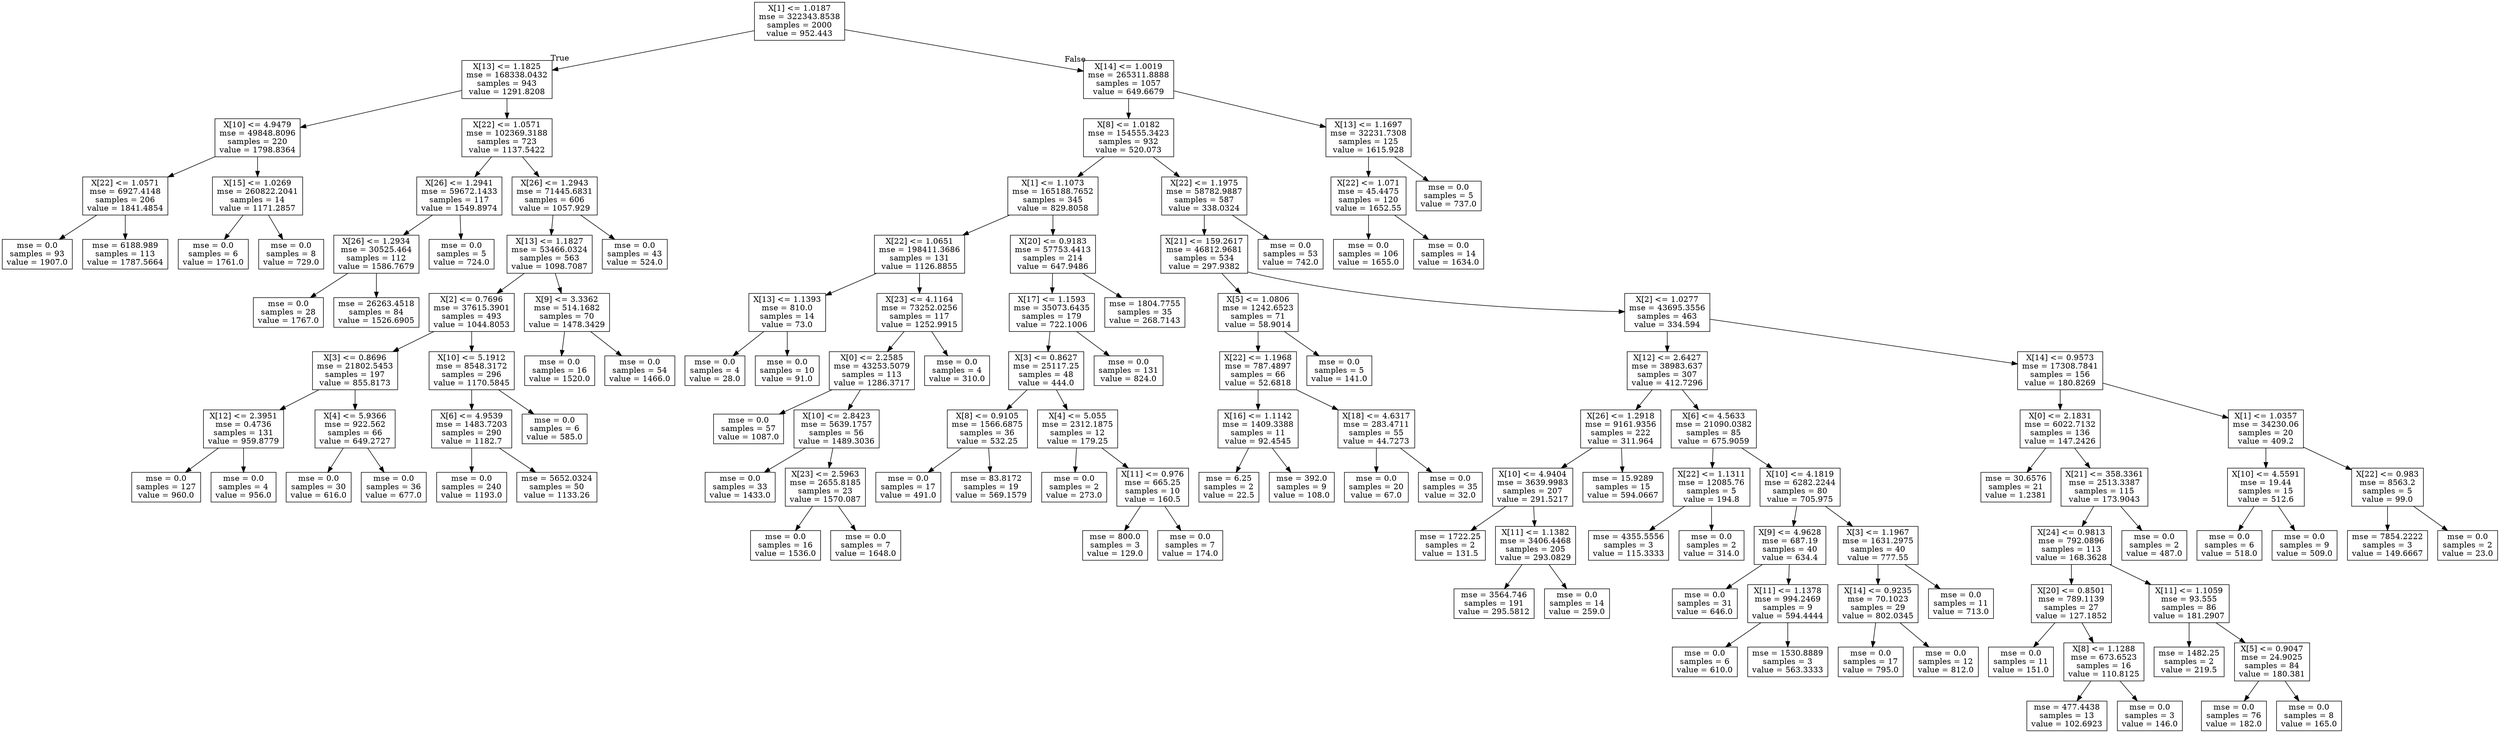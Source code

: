 digraph Tree {
node [shape=box] ;
0 [label="X[1] <= 1.0187\nmse = 322343.8538\nsamples = 2000\nvalue = 952.443"] ;
1 [label="X[13] <= 1.1825\nmse = 168338.0432\nsamples = 943\nvalue = 1291.8208"] ;
0 -> 1 [labeldistance=2.5, labelangle=45, headlabel="True"] ;
2 [label="X[10] <= 4.9479\nmse = 49848.8096\nsamples = 220\nvalue = 1798.8364"] ;
1 -> 2 ;
3 [label="X[22] <= 1.0571\nmse = 6927.4148\nsamples = 206\nvalue = 1841.4854"] ;
2 -> 3 ;
4 [label="mse = 0.0\nsamples = 93\nvalue = 1907.0"] ;
3 -> 4 ;
5 [label="mse = 6188.989\nsamples = 113\nvalue = 1787.5664"] ;
3 -> 5 ;
6 [label="X[15] <= 1.0269\nmse = 260822.2041\nsamples = 14\nvalue = 1171.2857"] ;
2 -> 6 ;
7 [label="mse = 0.0\nsamples = 6\nvalue = 1761.0"] ;
6 -> 7 ;
8 [label="mse = 0.0\nsamples = 8\nvalue = 729.0"] ;
6 -> 8 ;
9 [label="X[22] <= 1.0571\nmse = 102369.3188\nsamples = 723\nvalue = 1137.5422"] ;
1 -> 9 ;
10 [label="X[26] <= 1.2941\nmse = 59672.1433\nsamples = 117\nvalue = 1549.8974"] ;
9 -> 10 ;
11 [label="X[26] <= 1.2934\nmse = 30525.464\nsamples = 112\nvalue = 1586.7679"] ;
10 -> 11 ;
12 [label="mse = 0.0\nsamples = 28\nvalue = 1767.0"] ;
11 -> 12 ;
13 [label="mse = 26263.4518\nsamples = 84\nvalue = 1526.6905"] ;
11 -> 13 ;
14 [label="mse = 0.0\nsamples = 5\nvalue = 724.0"] ;
10 -> 14 ;
15 [label="X[26] <= 1.2943\nmse = 71445.6831\nsamples = 606\nvalue = 1057.929"] ;
9 -> 15 ;
16 [label="X[13] <= 1.1827\nmse = 53466.0324\nsamples = 563\nvalue = 1098.7087"] ;
15 -> 16 ;
17 [label="X[2] <= 0.7696\nmse = 37615.3901\nsamples = 493\nvalue = 1044.8053"] ;
16 -> 17 ;
18 [label="X[3] <= 0.8696\nmse = 21802.5453\nsamples = 197\nvalue = 855.8173"] ;
17 -> 18 ;
19 [label="X[12] <= 2.3951\nmse = 0.4736\nsamples = 131\nvalue = 959.8779"] ;
18 -> 19 ;
20 [label="mse = 0.0\nsamples = 127\nvalue = 960.0"] ;
19 -> 20 ;
21 [label="mse = 0.0\nsamples = 4\nvalue = 956.0"] ;
19 -> 21 ;
22 [label="X[4] <= 5.9366\nmse = 922.562\nsamples = 66\nvalue = 649.2727"] ;
18 -> 22 ;
23 [label="mse = 0.0\nsamples = 30\nvalue = 616.0"] ;
22 -> 23 ;
24 [label="mse = 0.0\nsamples = 36\nvalue = 677.0"] ;
22 -> 24 ;
25 [label="X[10] <= 5.1912\nmse = 8548.3172\nsamples = 296\nvalue = 1170.5845"] ;
17 -> 25 ;
26 [label="X[6] <= 4.9539\nmse = 1483.7203\nsamples = 290\nvalue = 1182.7"] ;
25 -> 26 ;
27 [label="mse = 0.0\nsamples = 240\nvalue = 1193.0"] ;
26 -> 27 ;
28 [label="mse = 5652.0324\nsamples = 50\nvalue = 1133.26"] ;
26 -> 28 ;
29 [label="mse = 0.0\nsamples = 6\nvalue = 585.0"] ;
25 -> 29 ;
30 [label="X[9] <= 3.3362\nmse = 514.1682\nsamples = 70\nvalue = 1478.3429"] ;
16 -> 30 ;
31 [label="mse = 0.0\nsamples = 16\nvalue = 1520.0"] ;
30 -> 31 ;
32 [label="mse = 0.0\nsamples = 54\nvalue = 1466.0"] ;
30 -> 32 ;
33 [label="mse = 0.0\nsamples = 43\nvalue = 524.0"] ;
15 -> 33 ;
34 [label="X[14] <= 1.0019\nmse = 265311.8888\nsamples = 1057\nvalue = 649.6679"] ;
0 -> 34 [labeldistance=2.5, labelangle=-45, headlabel="False"] ;
35 [label="X[8] <= 1.0182\nmse = 154555.3423\nsamples = 932\nvalue = 520.073"] ;
34 -> 35 ;
36 [label="X[1] <= 1.1073\nmse = 165188.7652\nsamples = 345\nvalue = 829.8058"] ;
35 -> 36 ;
37 [label="X[22] <= 1.0651\nmse = 198411.3686\nsamples = 131\nvalue = 1126.8855"] ;
36 -> 37 ;
38 [label="X[13] <= 1.1393\nmse = 810.0\nsamples = 14\nvalue = 73.0"] ;
37 -> 38 ;
39 [label="mse = 0.0\nsamples = 4\nvalue = 28.0"] ;
38 -> 39 ;
40 [label="mse = 0.0\nsamples = 10\nvalue = 91.0"] ;
38 -> 40 ;
41 [label="X[23] <= 4.1164\nmse = 73252.0256\nsamples = 117\nvalue = 1252.9915"] ;
37 -> 41 ;
42 [label="X[0] <= 2.2585\nmse = 43253.5079\nsamples = 113\nvalue = 1286.3717"] ;
41 -> 42 ;
43 [label="mse = 0.0\nsamples = 57\nvalue = 1087.0"] ;
42 -> 43 ;
44 [label="X[10] <= 2.8423\nmse = 5639.1757\nsamples = 56\nvalue = 1489.3036"] ;
42 -> 44 ;
45 [label="mse = 0.0\nsamples = 33\nvalue = 1433.0"] ;
44 -> 45 ;
46 [label="X[23] <= 2.5963\nmse = 2655.8185\nsamples = 23\nvalue = 1570.087"] ;
44 -> 46 ;
47 [label="mse = 0.0\nsamples = 16\nvalue = 1536.0"] ;
46 -> 47 ;
48 [label="mse = 0.0\nsamples = 7\nvalue = 1648.0"] ;
46 -> 48 ;
49 [label="mse = 0.0\nsamples = 4\nvalue = 310.0"] ;
41 -> 49 ;
50 [label="X[20] <= 0.9183\nmse = 57753.4413\nsamples = 214\nvalue = 647.9486"] ;
36 -> 50 ;
51 [label="X[17] <= 1.1593\nmse = 35073.6435\nsamples = 179\nvalue = 722.1006"] ;
50 -> 51 ;
52 [label="X[3] <= 0.8627\nmse = 25117.25\nsamples = 48\nvalue = 444.0"] ;
51 -> 52 ;
53 [label="X[8] <= 0.9105\nmse = 1566.6875\nsamples = 36\nvalue = 532.25"] ;
52 -> 53 ;
54 [label="mse = 0.0\nsamples = 17\nvalue = 491.0"] ;
53 -> 54 ;
55 [label="mse = 83.8172\nsamples = 19\nvalue = 569.1579"] ;
53 -> 55 ;
56 [label="X[4] <= 5.055\nmse = 2312.1875\nsamples = 12\nvalue = 179.25"] ;
52 -> 56 ;
57 [label="mse = 0.0\nsamples = 2\nvalue = 273.0"] ;
56 -> 57 ;
58 [label="X[11] <= 0.976\nmse = 665.25\nsamples = 10\nvalue = 160.5"] ;
56 -> 58 ;
59 [label="mse = 800.0\nsamples = 3\nvalue = 129.0"] ;
58 -> 59 ;
60 [label="mse = 0.0\nsamples = 7\nvalue = 174.0"] ;
58 -> 60 ;
61 [label="mse = 0.0\nsamples = 131\nvalue = 824.0"] ;
51 -> 61 ;
62 [label="mse = 1804.7755\nsamples = 35\nvalue = 268.7143"] ;
50 -> 62 ;
63 [label="X[22] <= 1.1975\nmse = 58782.9887\nsamples = 587\nvalue = 338.0324"] ;
35 -> 63 ;
64 [label="X[21] <= 159.2617\nmse = 46812.9681\nsamples = 534\nvalue = 297.9382"] ;
63 -> 64 ;
65 [label="X[5] <= 1.0806\nmse = 1242.6523\nsamples = 71\nvalue = 58.9014"] ;
64 -> 65 ;
66 [label="X[22] <= 1.1968\nmse = 787.4897\nsamples = 66\nvalue = 52.6818"] ;
65 -> 66 ;
67 [label="X[16] <= 1.1142\nmse = 1409.3388\nsamples = 11\nvalue = 92.4545"] ;
66 -> 67 ;
68 [label="mse = 6.25\nsamples = 2\nvalue = 22.5"] ;
67 -> 68 ;
69 [label="mse = 392.0\nsamples = 9\nvalue = 108.0"] ;
67 -> 69 ;
70 [label="X[18] <= 4.6317\nmse = 283.4711\nsamples = 55\nvalue = 44.7273"] ;
66 -> 70 ;
71 [label="mse = 0.0\nsamples = 20\nvalue = 67.0"] ;
70 -> 71 ;
72 [label="mse = 0.0\nsamples = 35\nvalue = 32.0"] ;
70 -> 72 ;
73 [label="mse = 0.0\nsamples = 5\nvalue = 141.0"] ;
65 -> 73 ;
74 [label="X[2] <= 1.0277\nmse = 43695.3556\nsamples = 463\nvalue = 334.594"] ;
64 -> 74 ;
75 [label="X[12] <= 2.6427\nmse = 38983.637\nsamples = 307\nvalue = 412.7296"] ;
74 -> 75 ;
76 [label="X[26] <= 1.2918\nmse = 9161.9356\nsamples = 222\nvalue = 311.964"] ;
75 -> 76 ;
77 [label="X[10] <= 4.9404\nmse = 3639.9983\nsamples = 207\nvalue = 291.5217"] ;
76 -> 77 ;
78 [label="mse = 1722.25\nsamples = 2\nvalue = 131.5"] ;
77 -> 78 ;
79 [label="X[11] <= 1.1382\nmse = 3406.4468\nsamples = 205\nvalue = 293.0829"] ;
77 -> 79 ;
80 [label="mse = 3564.746\nsamples = 191\nvalue = 295.5812"] ;
79 -> 80 ;
81 [label="mse = 0.0\nsamples = 14\nvalue = 259.0"] ;
79 -> 81 ;
82 [label="mse = 15.9289\nsamples = 15\nvalue = 594.0667"] ;
76 -> 82 ;
83 [label="X[6] <= 4.5633\nmse = 21090.0382\nsamples = 85\nvalue = 675.9059"] ;
75 -> 83 ;
84 [label="X[22] <= 1.1311\nmse = 12085.76\nsamples = 5\nvalue = 194.8"] ;
83 -> 84 ;
85 [label="mse = 4355.5556\nsamples = 3\nvalue = 115.3333"] ;
84 -> 85 ;
86 [label="mse = 0.0\nsamples = 2\nvalue = 314.0"] ;
84 -> 86 ;
87 [label="X[10] <= 4.1819\nmse = 6282.2244\nsamples = 80\nvalue = 705.975"] ;
83 -> 87 ;
88 [label="X[9] <= 4.9628\nmse = 687.19\nsamples = 40\nvalue = 634.4"] ;
87 -> 88 ;
89 [label="mse = 0.0\nsamples = 31\nvalue = 646.0"] ;
88 -> 89 ;
90 [label="X[11] <= 1.1378\nmse = 994.2469\nsamples = 9\nvalue = 594.4444"] ;
88 -> 90 ;
91 [label="mse = 0.0\nsamples = 6\nvalue = 610.0"] ;
90 -> 91 ;
92 [label="mse = 1530.8889\nsamples = 3\nvalue = 563.3333"] ;
90 -> 92 ;
93 [label="X[3] <= 1.1967\nmse = 1631.2975\nsamples = 40\nvalue = 777.55"] ;
87 -> 93 ;
94 [label="X[14] <= 0.9235\nmse = 70.1023\nsamples = 29\nvalue = 802.0345"] ;
93 -> 94 ;
95 [label="mse = 0.0\nsamples = 17\nvalue = 795.0"] ;
94 -> 95 ;
96 [label="mse = 0.0\nsamples = 12\nvalue = 812.0"] ;
94 -> 96 ;
97 [label="mse = 0.0\nsamples = 11\nvalue = 713.0"] ;
93 -> 97 ;
98 [label="X[14] <= 0.9573\nmse = 17308.7841\nsamples = 156\nvalue = 180.8269"] ;
74 -> 98 ;
99 [label="X[0] <= 2.1831\nmse = 6022.7132\nsamples = 136\nvalue = 147.2426"] ;
98 -> 99 ;
100 [label="mse = 30.6576\nsamples = 21\nvalue = 1.2381"] ;
99 -> 100 ;
101 [label="X[21] <= 358.3361\nmse = 2513.3387\nsamples = 115\nvalue = 173.9043"] ;
99 -> 101 ;
102 [label="X[24] <= 0.9813\nmse = 792.0896\nsamples = 113\nvalue = 168.3628"] ;
101 -> 102 ;
103 [label="X[20] <= 0.8501\nmse = 789.1139\nsamples = 27\nvalue = 127.1852"] ;
102 -> 103 ;
104 [label="mse = 0.0\nsamples = 11\nvalue = 151.0"] ;
103 -> 104 ;
105 [label="X[8] <= 1.1288\nmse = 673.6523\nsamples = 16\nvalue = 110.8125"] ;
103 -> 105 ;
106 [label="mse = 477.4438\nsamples = 13\nvalue = 102.6923"] ;
105 -> 106 ;
107 [label="mse = 0.0\nsamples = 3\nvalue = 146.0"] ;
105 -> 107 ;
108 [label="X[11] <= 1.1059\nmse = 93.555\nsamples = 86\nvalue = 181.2907"] ;
102 -> 108 ;
109 [label="mse = 1482.25\nsamples = 2\nvalue = 219.5"] ;
108 -> 109 ;
110 [label="X[5] <= 0.9047\nmse = 24.9025\nsamples = 84\nvalue = 180.381"] ;
108 -> 110 ;
111 [label="mse = 0.0\nsamples = 76\nvalue = 182.0"] ;
110 -> 111 ;
112 [label="mse = 0.0\nsamples = 8\nvalue = 165.0"] ;
110 -> 112 ;
113 [label="mse = 0.0\nsamples = 2\nvalue = 487.0"] ;
101 -> 113 ;
114 [label="X[1] <= 1.0357\nmse = 34230.06\nsamples = 20\nvalue = 409.2"] ;
98 -> 114 ;
115 [label="X[10] <= 4.5591\nmse = 19.44\nsamples = 15\nvalue = 512.6"] ;
114 -> 115 ;
116 [label="mse = 0.0\nsamples = 6\nvalue = 518.0"] ;
115 -> 116 ;
117 [label="mse = 0.0\nsamples = 9\nvalue = 509.0"] ;
115 -> 117 ;
118 [label="X[22] <= 0.983\nmse = 8563.2\nsamples = 5\nvalue = 99.0"] ;
114 -> 118 ;
119 [label="mse = 7854.2222\nsamples = 3\nvalue = 149.6667"] ;
118 -> 119 ;
120 [label="mse = 0.0\nsamples = 2\nvalue = 23.0"] ;
118 -> 120 ;
121 [label="mse = 0.0\nsamples = 53\nvalue = 742.0"] ;
63 -> 121 ;
122 [label="X[13] <= 1.1697\nmse = 32231.7308\nsamples = 125\nvalue = 1615.928"] ;
34 -> 122 ;
123 [label="X[22] <= 1.071\nmse = 45.4475\nsamples = 120\nvalue = 1652.55"] ;
122 -> 123 ;
124 [label="mse = 0.0\nsamples = 106\nvalue = 1655.0"] ;
123 -> 124 ;
125 [label="mse = 0.0\nsamples = 14\nvalue = 1634.0"] ;
123 -> 125 ;
126 [label="mse = 0.0\nsamples = 5\nvalue = 737.0"] ;
122 -> 126 ;
}